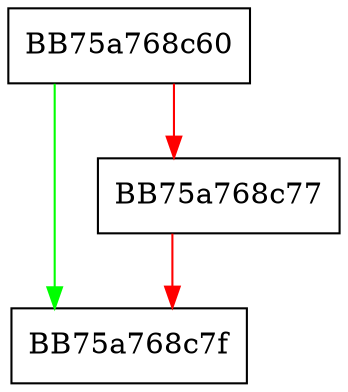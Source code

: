 digraph reset {
  node [shape="box"];
  graph [splines=ortho];
  BB75a768c60 -> BB75a768c7f [color="green"];
  BB75a768c60 -> BB75a768c77 [color="red"];
  BB75a768c77 -> BB75a768c7f [color="red"];
}